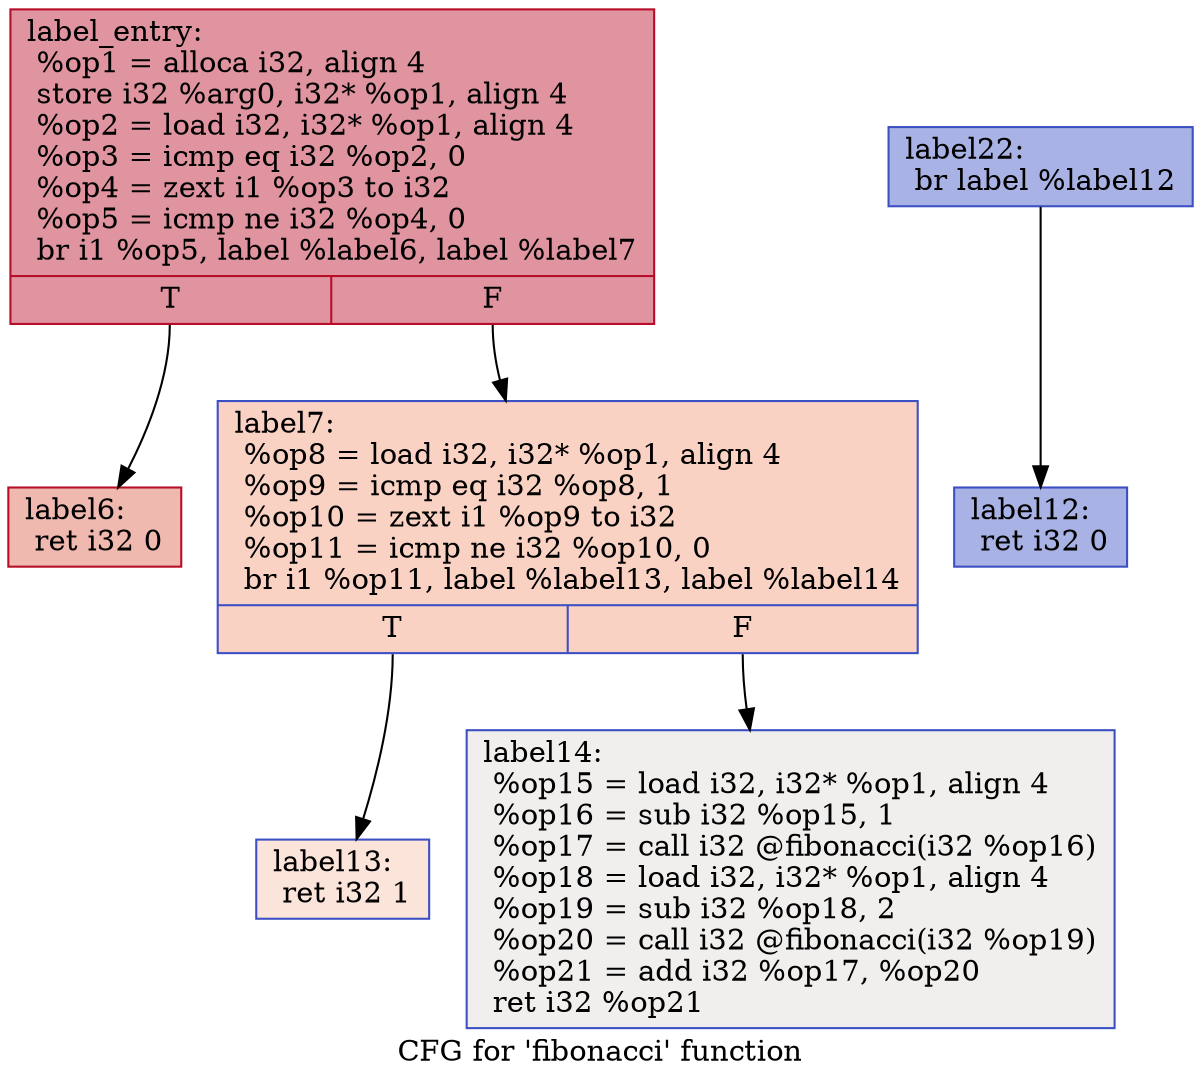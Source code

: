 digraph "CFG for 'fibonacci' function" {
	label="CFG for 'fibonacci' function";

	Node0x7c9240 [shape=record,color="#b70d28ff", style=filled, fillcolor="#b70d2870",label="{label_entry:\l  %op1 = alloca i32, align 4\l  store i32 %arg0, i32* %op1, align 4\l  %op2 = load i32, i32* %op1, align 4\l  %op3 = icmp eq i32 %op2, 0\l  %op4 = zext i1 %op3 to i32\l  %op5 = icmp ne i32 %op4, 0\l  br i1 %op5, label %label6, label %label7\l|{<s0>T|<s1>F}}"];
	Node0x7c9240:s0 -> Node0x7c9bf0;
	Node0x7c9240:s1 -> Node0x7c9c60;
	Node0x7c9bf0 [shape=record,color="#b70d28ff", style=filled, fillcolor="#de614d70",label="{label6:                                           \l  ret i32 0\l}"];
	Node0x7c9c60 [shape=record,color="#3d50c3ff", style=filled, fillcolor="#f4987a70",label="{label7:                                           \l  %op8 = load i32, i32* %op1, align 4\l  %op9 = icmp eq i32 %op8, 1\l  %op10 = zext i1 %op9 to i32\l  %op11 = icmp ne i32 %op10, 0\l  br i1 %op11, label %label13, label %label14\l|{<s0>T|<s1>F}}"];
	Node0x7c9c60:s0 -> Node0x7ca270;
	Node0x7c9c60:s1 -> Node0x7ca2e0;
	Node0x7ca400 [shape=record,color="#3d50c3ff", style=filled, fillcolor="#3d50c370",label="{label12:                                          \l  ret i32 0\l}"];
	Node0x7ca270 [shape=record,color="#3d50c3ff", style=filled, fillcolor="#f5c1a970",label="{label13:                                          \l  ret i32 1\l}"];
	Node0x7ca2e0 [shape=record,color="#3d50c3ff", style=filled, fillcolor="#e0dbd870",label="{label14:                                          \l  %op15 = load i32, i32* %op1, align 4\l  %op16 = sub i32 %op15, 1\l  %op17 = call i32 @fibonacci(i32 %op16)\l  %op18 = load i32, i32* %op1, align 4\l  %op19 = sub i32 %op18, 2\l  %op20 = call i32 @fibonacci(i32 %op19)\l  %op21 = add i32 %op17, %op20\l  ret i32 %op21\l}"];
	Node0x7caba0 [shape=record,color="#3d50c3ff", style=filled, fillcolor="#3d50c370",label="{label22:                                          \l  br label %label12\l}"];
	Node0x7caba0 -> Node0x7ca400;
}
